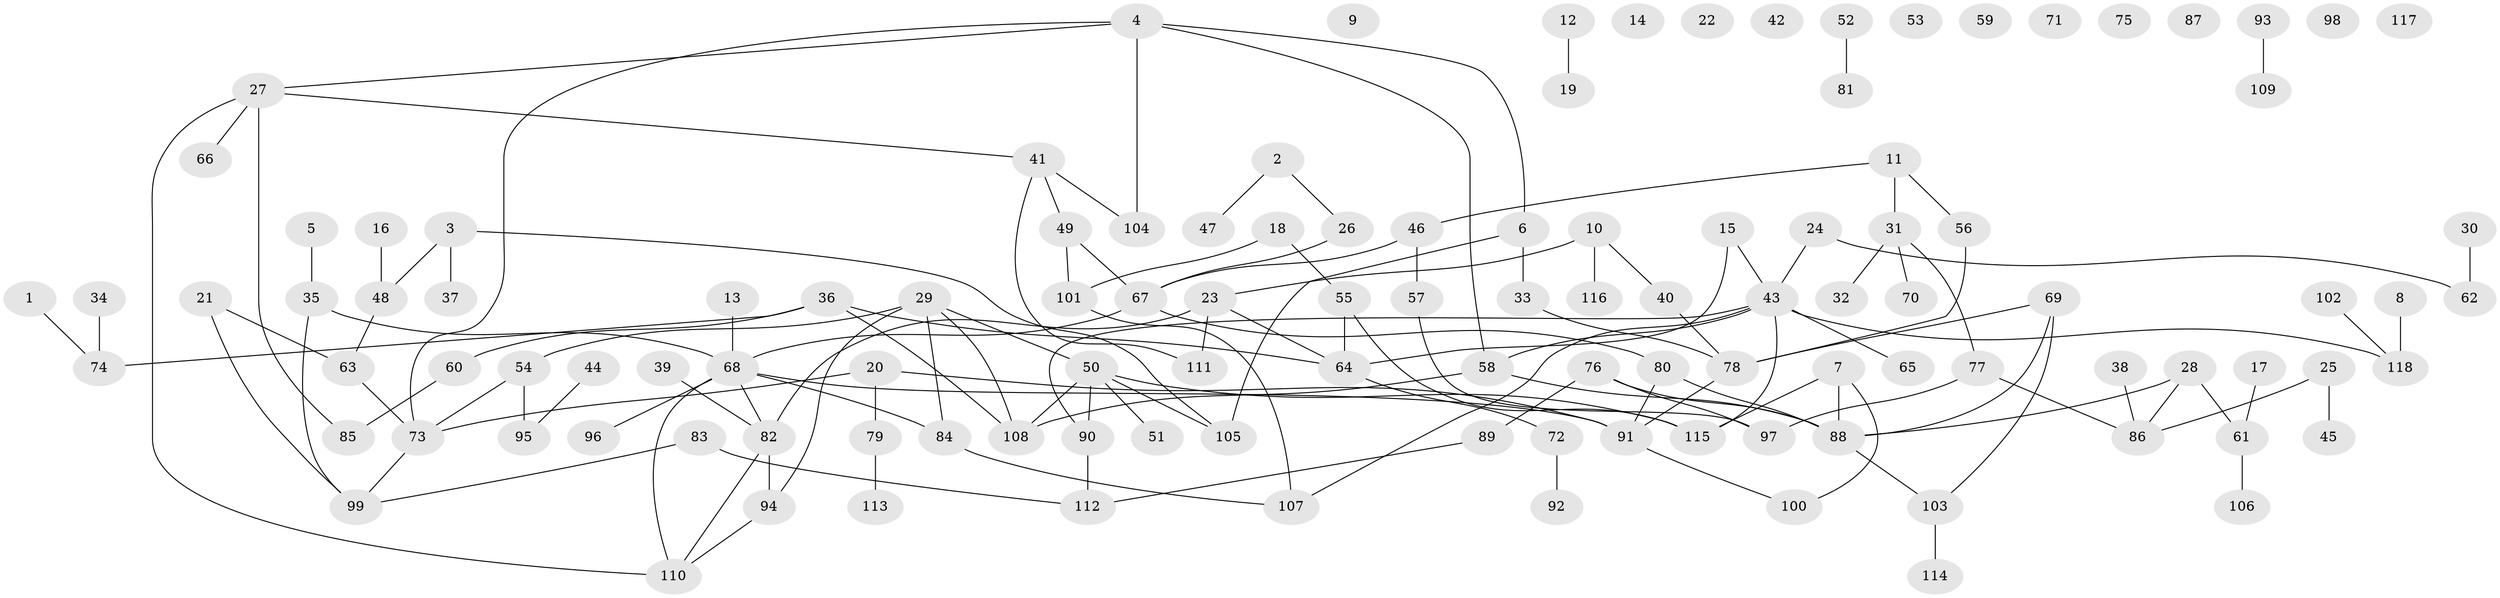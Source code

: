 // Generated by graph-tools (version 1.1) at 2025/25/03/09/25 03:25:17]
// undirected, 118 vertices, 140 edges
graph export_dot {
graph [start="1"]
  node [color=gray90,style=filled];
  1;
  2;
  3;
  4;
  5;
  6;
  7;
  8;
  9;
  10;
  11;
  12;
  13;
  14;
  15;
  16;
  17;
  18;
  19;
  20;
  21;
  22;
  23;
  24;
  25;
  26;
  27;
  28;
  29;
  30;
  31;
  32;
  33;
  34;
  35;
  36;
  37;
  38;
  39;
  40;
  41;
  42;
  43;
  44;
  45;
  46;
  47;
  48;
  49;
  50;
  51;
  52;
  53;
  54;
  55;
  56;
  57;
  58;
  59;
  60;
  61;
  62;
  63;
  64;
  65;
  66;
  67;
  68;
  69;
  70;
  71;
  72;
  73;
  74;
  75;
  76;
  77;
  78;
  79;
  80;
  81;
  82;
  83;
  84;
  85;
  86;
  87;
  88;
  89;
  90;
  91;
  92;
  93;
  94;
  95;
  96;
  97;
  98;
  99;
  100;
  101;
  102;
  103;
  104;
  105;
  106;
  107;
  108;
  109;
  110;
  111;
  112;
  113;
  114;
  115;
  116;
  117;
  118;
  1 -- 74;
  2 -- 26;
  2 -- 47;
  3 -- 37;
  3 -- 48;
  3 -- 105;
  4 -- 6;
  4 -- 27;
  4 -- 58;
  4 -- 73;
  4 -- 104;
  5 -- 35;
  6 -- 33;
  6 -- 105;
  7 -- 88;
  7 -- 100;
  7 -- 115;
  8 -- 118;
  10 -- 23;
  10 -- 40;
  10 -- 116;
  11 -- 31;
  11 -- 46;
  11 -- 56;
  12 -- 19;
  13 -- 68;
  15 -- 43;
  15 -- 64;
  16 -- 48;
  17 -- 61;
  18 -- 55;
  18 -- 101;
  20 -- 73;
  20 -- 79;
  20 -- 91;
  21 -- 63;
  21 -- 99;
  23 -- 64;
  23 -- 82;
  23 -- 111;
  24 -- 43;
  24 -- 62;
  25 -- 45;
  25 -- 86;
  26 -- 67;
  27 -- 41;
  27 -- 66;
  27 -- 85;
  27 -- 110;
  28 -- 61;
  28 -- 86;
  28 -- 88;
  29 -- 50;
  29 -- 54;
  29 -- 84;
  29 -- 94;
  29 -- 108;
  30 -- 62;
  31 -- 32;
  31 -- 70;
  31 -- 77;
  33 -- 78;
  34 -- 74;
  35 -- 68;
  35 -- 99;
  36 -- 60;
  36 -- 64;
  36 -- 74;
  36 -- 108;
  38 -- 86;
  39 -- 82;
  40 -- 78;
  41 -- 49;
  41 -- 104;
  41 -- 111;
  43 -- 58;
  43 -- 65;
  43 -- 90;
  43 -- 107;
  43 -- 115;
  43 -- 118;
  44 -- 95;
  46 -- 57;
  46 -- 67;
  48 -- 63;
  49 -- 67;
  49 -- 101;
  50 -- 51;
  50 -- 90;
  50 -- 105;
  50 -- 108;
  50 -- 115;
  52 -- 81;
  54 -- 73;
  54 -- 95;
  55 -- 64;
  55 -- 115;
  56 -- 78;
  57 -- 97;
  58 -- 88;
  58 -- 108;
  60 -- 85;
  61 -- 106;
  63 -- 73;
  64 -- 72;
  67 -- 68;
  67 -- 80;
  68 -- 82;
  68 -- 84;
  68 -- 91;
  68 -- 96;
  68 -- 110;
  69 -- 78;
  69 -- 88;
  69 -- 103;
  72 -- 92;
  73 -- 99;
  76 -- 88;
  76 -- 89;
  76 -- 97;
  77 -- 86;
  77 -- 97;
  78 -- 91;
  79 -- 113;
  80 -- 88;
  80 -- 91;
  82 -- 94;
  82 -- 110;
  83 -- 99;
  83 -- 112;
  84 -- 107;
  88 -- 103;
  89 -- 112;
  90 -- 112;
  91 -- 100;
  93 -- 109;
  94 -- 110;
  101 -- 107;
  102 -- 118;
  103 -- 114;
}
